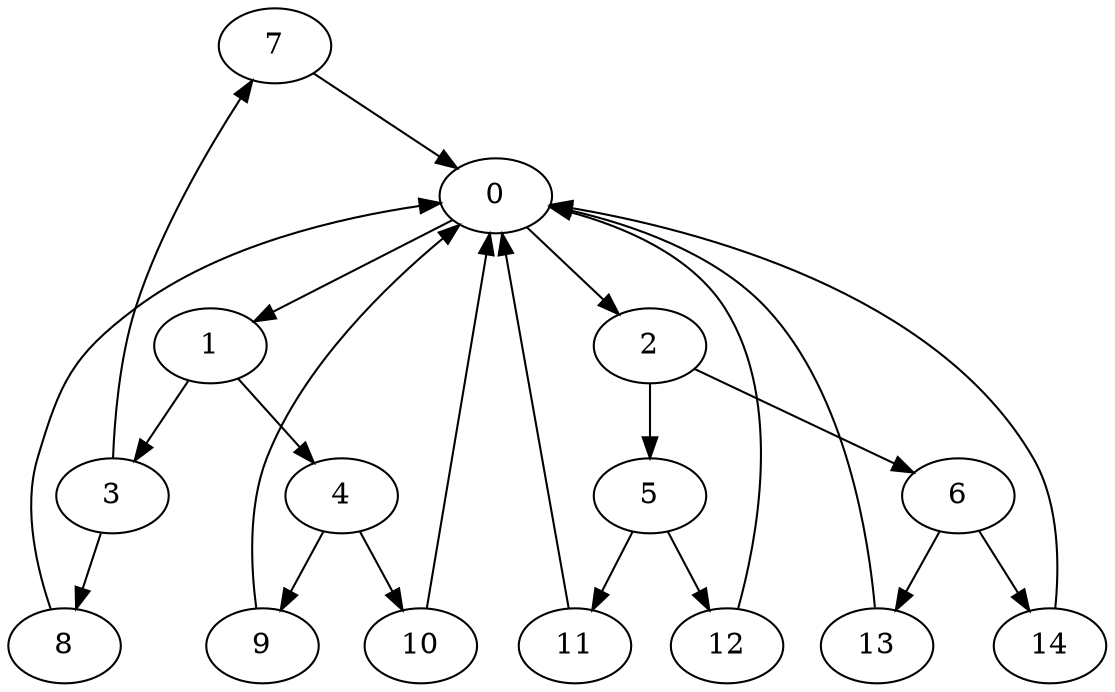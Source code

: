 digraph {
  7[props="i1"];
  8[props="d1"];
  9[props="i2"];
  10[props="d2"];
  11[props="i3"];
  12[props="d3"];
  13[props="i4"];
  14[props="d4"];

  0 -> 1; 0 -> 2;
  1 -> 3; 1 -> 4; 2 -> 5; 2 -> 6;
  3 -> 7; 3 -> 8;
  4 -> 9; 4 -> 10;
  5 -> 11; 5 -> 12;
  6 -> 13; 6 -> 14;

  7 -> 0[updates="c1+=1"];
  8 -> 0[updates="c1-=1"];
  9  -> 0[updates="c2+=1", guards="[c1<=50]"];
  10 -> 0[updates="c2-=1", guards="[c1<=50]"];
  11 -> 0[updates="c3+=1", guards="[c2<=50]"];
  12 -> 0[updates="c3-=1", guards="[c2<=50]"];
  13 -> 0[updates="c4+=1", guards="[c3<=50]"];
  14 -> 0[updates="c4-=1", guards="[c3<=50]"];
}

